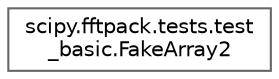 digraph "Graphical Class Hierarchy"
{
 // LATEX_PDF_SIZE
  bgcolor="transparent";
  edge [fontname=Helvetica,fontsize=10,labelfontname=Helvetica,labelfontsize=10];
  node [fontname=Helvetica,fontsize=10,shape=box,height=0.2,width=0.4];
  rankdir="LR";
  Node0 [id="Node000000",label="scipy.fftpack.tests.test\l_basic.FakeArray2",height=0.2,width=0.4,color="grey40", fillcolor="white", style="filled",URL="$d9/de8/classscipy_1_1fftpack_1_1tests_1_1test__basic_1_1FakeArray2.html",tooltip=" "];
}

